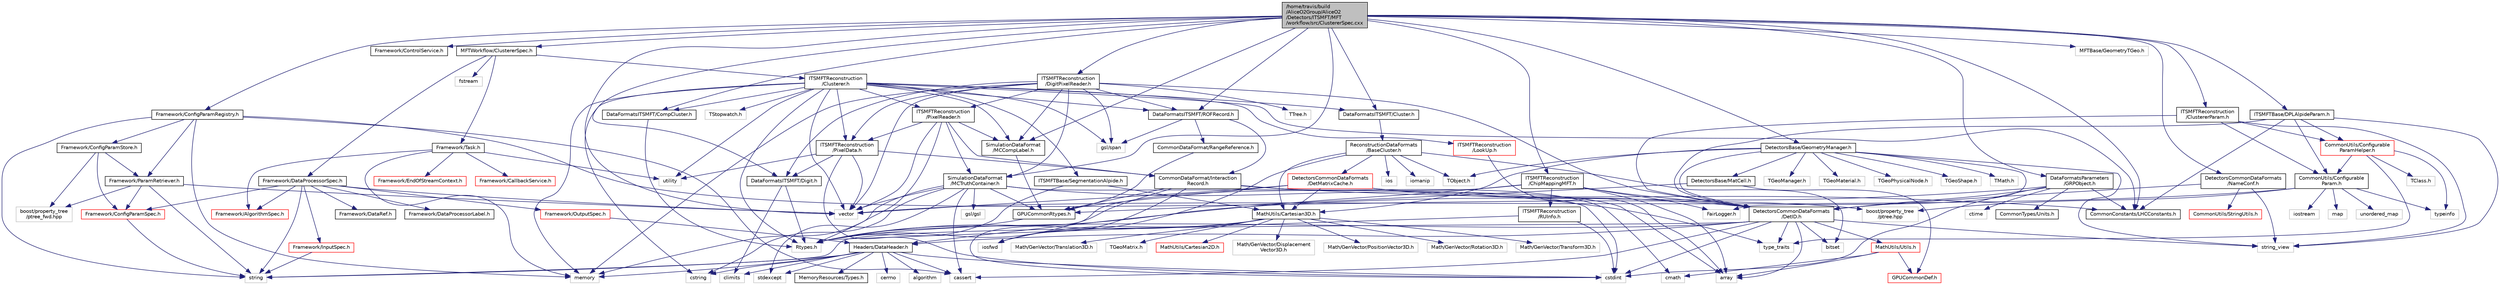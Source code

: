digraph "/home/travis/build/AliceO2Group/AliceO2/Detectors/ITSMFT/MFT/workflow/src/ClustererSpec.cxx"
{
 // INTERACTIVE_SVG=YES
  bgcolor="transparent";
  edge [fontname="Helvetica",fontsize="10",labelfontname="Helvetica",labelfontsize="10"];
  node [fontname="Helvetica",fontsize="10",shape=record];
  Node0 [label="/home/travis/build\l/AliceO2Group/AliceO2\l/Detectors/ITSMFT/MFT\l/workflow/src/ClustererSpec.cxx",height=0.2,width=0.4,color="black", fillcolor="grey75", style="filled", fontcolor="black"];
  Node0 -> Node1 [color="midnightblue",fontsize="10",style="solid",fontname="Helvetica"];
  Node1 [label="vector",height=0.2,width=0.4,color="grey75"];
  Node0 -> Node2 [color="midnightblue",fontsize="10",style="solid",fontname="Helvetica"];
  Node2 [label="Framework/ControlService.h",height=0.2,width=0.4,color="black",URL="$d2/d43/ControlService_8h.html"];
  Node0 -> Node3 [color="midnightblue",fontsize="10",style="solid",fontname="Helvetica"];
  Node3 [label="Framework/ConfigParamRegistry.h",height=0.2,width=0.4,color="black",URL="$de/dc6/ConfigParamRegistry_8h.html"];
  Node3 -> Node4 [color="midnightblue",fontsize="10",style="solid",fontname="Helvetica"];
  Node4 [label="Framework/ParamRetriever.h",height=0.2,width=0.4,color="black",URL="$df/d72/ParamRetriever_8h.html"];
  Node4 -> Node5 [color="midnightblue",fontsize="10",style="solid",fontname="Helvetica"];
  Node5 [label="Framework/ConfigParamSpec.h",height=0.2,width=0.4,color="red",URL="$d0/d1c/ConfigParamSpec_8h.html"];
  Node5 -> Node15 [color="midnightblue",fontsize="10",style="solid",fontname="Helvetica"];
  Node15 [label="string",height=0.2,width=0.4,color="grey75"];
  Node4 -> Node16 [color="midnightblue",fontsize="10",style="solid",fontname="Helvetica"];
  Node16 [label="boost/property_tree\l/ptree_fwd.hpp",height=0.2,width=0.4,color="grey75"];
  Node4 -> Node15 [color="midnightblue",fontsize="10",style="solid",fontname="Helvetica"];
  Node4 -> Node1 [color="midnightblue",fontsize="10",style="solid",fontname="Helvetica"];
  Node3 -> Node17 [color="midnightblue",fontsize="10",style="solid",fontname="Helvetica"];
  Node17 [label="Framework/ConfigParamStore.h",height=0.2,width=0.4,color="black",URL="$dd/daf/ConfigParamStore_8h.html"];
  Node17 -> Node4 [color="midnightblue",fontsize="10",style="solid",fontname="Helvetica"];
  Node17 -> Node5 [color="midnightblue",fontsize="10",style="solid",fontname="Helvetica"];
  Node17 -> Node16 [color="midnightblue",fontsize="10",style="solid",fontname="Helvetica"];
  Node3 -> Node18 [color="midnightblue",fontsize="10",style="solid",fontname="Helvetica"];
  Node18 [label="boost/property_tree\l/ptree.hpp",height=0.2,width=0.4,color="grey75"];
  Node3 -> Node19 [color="midnightblue",fontsize="10",style="solid",fontname="Helvetica"];
  Node19 [label="memory",height=0.2,width=0.4,color="grey75"];
  Node3 -> Node15 [color="midnightblue",fontsize="10",style="solid",fontname="Helvetica"];
  Node3 -> Node20 [color="midnightblue",fontsize="10",style="solid",fontname="Helvetica"];
  Node20 [label="cassert",height=0.2,width=0.4,color="grey75"];
  Node0 -> Node21 [color="midnightblue",fontsize="10",style="solid",fontname="Helvetica"];
  Node21 [label="MFTWorkflow/ClustererSpec.h",height=0.2,width=0.4,color="black",URL="$d4/d5e/ITSMFT_2MFT_2workflow_2include_2MFTWorkflow_2ClustererSpec_8h.html"];
  Node21 -> Node22 [color="midnightblue",fontsize="10",style="solid",fontname="Helvetica"];
  Node22 [label="fstream",height=0.2,width=0.4,color="grey75"];
  Node21 -> Node23 [color="midnightblue",fontsize="10",style="solid",fontname="Helvetica"];
  Node23 [label="Framework/DataProcessorSpec.h",height=0.2,width=0.4,color="black",URL="$d0/df4/DataProcessorSpec_8h.html"];
  Node23 -> Node24 [color="midnightblue",fontsize="10",style="solid",fontname="Helvetica"];
  Node24 [label="Framework/AlgorithmSpec.h",height=0.2,width=0.4,color="red",URL="$d0/d14/AlgorithmSpec_8h.html"];
  Node23 -> Node5 [color="midnightblue",fontsize="10",style="solid",fontname="Helvetica"];
  Node23 -> Node125 [color="midnightblue",fontsize="10",style="solid",fontname="Helvetica"];
  Node125 [label="Framework/DataProcessorLabel.h",height=0.2,width=0.4,color="black",URL="$d1/df2/DataProcessorLabel_8h.html"];
  Node23 -> Node27 [color="midnightblue",fontsize="10",style="solid",fontname="Helvetica"];
  Node27 [label="Framework/DataRef.h",height=0.2,width=0.4,color="black",URL="$d5/dfb/DataRef_8h.html"];
  Node23 -> Node70 [color="midnightblue",fontsize="10",style="solid",fontname="Helvetica"];
  Node70 [label="Framework/InputSpec.h",height=0.2,width=0.4,color="red",URL="$d5/d3f/InputSpec_8h.html"];
  Node70 -> Node15 [color="midnightblue",fontsize="10",style="solid",fontname="Helvetica"];
  Node23 -> Node62 [color="midnightblue",fontsize="10",style="solid",fontname="Helvetica"];
  Node62 [label="Framework/OutputSpec.h",height=0.2,width=0.4,color="red",URL="$db/d2d/OutputSpec_8h.html"];
  Node62 -> Node63 [color="midnightblue",fontsize="10",style="solid",fontname="Helvetica"];
  Node63 [label="Headers/DataHeader.h",height=0.2,width=0.4,color="black",URL="$dc/dcd/DataHeader_8h.html"];
  Node63 -> Node9 [color="midnightblue",fontsize="10",style="solid",fontname="Helvetica"];
  Node9 [label="cstdint",height=0.2,width=0.4,color="grey75"];
  Node63 -> Node19 [color="midnightblue",fontsize="10",style="solid",fontname="Helvetica"];
  Node63 -> Node20 [color="midnightblue",fontsize="10",style="solid",fontname="Helvetica"];
  Node63 -> Node8 [color="midnightblue",fontsize="10",style="solid",fontname="Helvetica"];
  Node8 [label="cstring",height=0.2,width=0.4,color="grey75"];
  Node63 -> Node64 [color="midnightblue",fontsize="10",style="solid",fontname="Helvetica"];
  Node64 [label="algorithm",height=0.2,width=0.4,color="grey75"];
  Node63 -> Node11 [color="midnightblue",fontsize="10",style="solid",fontname="Helvetica"];
  Node11 [label="stdexcept",height=0.2,width=0.4,color="grey75"];
  Node63 -> Node15 [color="midnightblue",fontsize="10",style="solid",fontname="Helvetica"];
  Node63 -> Node65 [color="midnightblue",fontsize="10",style="solid",fontname="Helvetica"];
  Node65 [label="climits",height=0.2,width=0.4,color="grey75"];
  Node63 -> Node39 [color="midnightblue",fontsize="10",style="solid",fontname="Helvetica"];
  Node39 [label="MemoryResources/Types.h",height=0.2,width=0.4,color="black",URL="$d7/df8/Types_8h.html"];
  Node63 -> Node66 [color="midnightblue",fontsize="10",style="solid",fontname="Helvetica"];
  Node66 [label="cerrno",height=0.2,width=0.4,color="grey75"];
  Node23 -> Node15 [color="midnightblue",fontsize="10",style="solid",fontname="Helvetica"];
  Node23 -> Node1 [color="midnightblue",fontsize="10",style="solid",fontname="Helvetica"];
  Node21 -> Node126 [color="midnightblue",fontsize="10",style="solid",fontname="Helvetica"];
  Node126 [label="Framework/Task.h",height=0.2,width=0.4,color="black",URL="$df/d4f/Task_8h.html"];
  Node126 -> Node24 [color="midnightblue",fontsize="10",style="solid",fontname="Helvetica"];
  Node126 -> Node127 [color="midnightblue",fontsize="10",style="solid",fontname="Helvetica"];
  Node127 [label="Framework/CallbackService.h",height=0.2,width=0.4,color="red",URL="$d9/d7f/CallbackService_8h.html"];
  Node126 -> Node130 [color="midnightblue",fontsize="10",style="solid",fontname="Helvetica"];
  Node130 [label="Framework/EndOfStreamContext.h",height=0.2,width=0.4,color="red",URL="$d0/d77/EndOfStreamContext_8h.html"];
  Node126 -> Node48 [color="midnightblue",fontsize="10",style="solid",fontname="Helvetica"];
  Node48 [label="utility",height=0.2,width=0.4,color="grey75"];
  Node126 -> Node19 [color="midnightblue",fontsize="10",style="solid",fontname="Helvetica"];
  Node21 -> Node131 [color="midnightblue",fontsize="10",style="solid",fontname="Helvetica"];
  Node131 [label="ITSMFTReconstruction\l/Clusterer.h",height=0.2,width=0.4,color="black",URL="$d6/d04/ITSMFT_2common_2reconstruction_2include_2ITSMFTReconstruction_2Clusterer_8h.html"];
  Node131 -> Node48 [color="midnightblue",fontsize="10",style="solid",fontname="Helvetica"];
  Node131 -> Node1 [color="midnightblue",fontsize="10",style="solid",fontname="Helvetica"];
  Node131 -> Node8 [color="midnightblue",fontsize="10",style="solid",fontname="Helvetica"];
  Node131 -> Node19 [color="midnightblue",fontsize="10",style="solid",fontname="Helvetica"];
  Node131 -> Node37 [color="midnightblue",fontsize="10",style="solid",fontname="Helvetica"];
  Node37 [label="gsl/span",height=0.2,width=0.4,color="grey75"];
  Node131 -> Node132 [color="midnightblue",fontsize="10",style="solid",fontname="Helvetica"];
  Node132 [label="ITSMFTBase/SegmentationAlpide.h",height=0.2,width=0.4,color="black",URL="$d3/dba/SegmentationAlpide_8h.html",tooltip="Definition of the SegmentationAlpide class. "];
  Node132 -> Node133 [color="midnightblue",fontsize="10",style="solid",fontname="Helvetica"];
  Node133 [label="Rtypes.h",height=0.2,width=0.4,color="grey75"];
  Node132 -> Node134 [color="midnightblue",fontsize="10",style="solid",fontname="Helvetica"];
  Node134 [label="MathUtils/Cartesian3D.h",height=0.2,width=0.4,color="black",URL="$dd/d76/Cartesian3D_8h.html"];
  Node134 -> Node135 [color="midnightblue",fontsize="10",style="solid",fontname="Helvetica"];
  Node135 [label="Math/GenVector/Displacement\lVector3D.h",height=0.2,width=0.4,color="grey75"];
  Node134 -> Node136 [color="midnightblue",fontsize="10",style="solid",fontname="Helvetica"];
  Node136 [label="Math/GenVector/PositionVector3D.h",height=0.2,width=0.4,color="grey75"];
  Node134 -> Node137 [color="midnightblue",fontsize="10",style="solid",fontname="Helvetica"];
  Node137 [label="Math/GenVector/Rotation3D.h",height=0.2,width=0.4,color="grey75"];
  Node134 -> Node138 [color="midnightblue",fontsize="10",style="solid",fontname="Helvetica"];
  Node138 [label="Math/GenVector/Transform3D.h",height=0.2,width=0.4,color="grey75"];
  Node134 -> Node139 [color="midnightblue",fontsize="10",style="solid",fontname="Helvetica"];
  Node139 [label="Math/GenVector/Translation3D.h",height=0.2,width=0.4,color="grey75"];
  Node134 -> Node133 [color="midnightblue",fontsize="10",style="solid",fontname="Helvetica"];
  Node134 -> Node140 [color="midnightblue",fontsize="10",style="solid",fontname="Helvetica"];
  Node140 [label="TGeoMatrix.h",height=0.2,width=0.4,color="grey75"];
  Node134 -> Node12 [color="midnightblue",fontsize="10",style="solid",fontname="Helvetica"];
  Node12 [label="iosfwd",height=0.2,width=0.4,color="grey75"];
  Node134 -> Node141 [color="midnightblue",fontsize="10",style="solid",fontname="Helvetica"];
  Node141 [label="MathUtils/Cartesian2D.h",height=0.2,width=0.4,color="red",URL="$d2/dd0/Cartesian2D_8h.html"];
  Node131 -> Node144 [color="midnightblue",fontsize="10",style="solid",fontname="Helvetica"];
  Node144 [label="DataFormatsITSMFT/Cluster.h",height=0.2,width=0.4,color="black",URL="$d1/d62/DataFormats_2Detectors_2ITSMFT_2common_2include_2DataFormatsITSMFT_2Cluster_8h.html"];
  Node144 -> Node145 [color="midnightblue",fontsize="10",style="solid",fontname="Helvetica"];
  Node145 [label="ReconstructionDataFormats\l/BaseCluster.h",height=0.2,width=0.4,color="black",URL="$d4/de2/BaseCluster_8h.html"];
  Node145 -> Node146 [color="midnightblue",fontsize="10",style="solid",fontname="Helvetica"];
  Node146 [label="TObject.h",height=0.2,width=0.4,color="grey75"];
  Node145 -> Node147 [color="midnightblue",fontsize="10",style="solid",fontname="Helvetica"];
  Node147 [label="bitset",height=0.2,width=0.4,color="grey75"];
  Node145 -> Node148 [color="midnightblue",fontsize="10",style="solid",fontname="Helvetica"];
  Node148 [label="iomanip",height=0.2,width=0.4,color="grey75"];
  Node145 -> Node149 [color="midnightblue",fontsize="10",style="solid",fontname="Helvetica"];
  Node149 [label="ios",height=0.2,width=0.4,color="grey75"];
  Node145 -> Node12 [color="midnightblue",fontsize="10",style="solid",fontname="Helvetica"];
  Node145 -> Node150 [color="midnightblue",fontsize="10",style="solid",fontname="Helvetica"];
  Node150 [label="DetectorsCommonDataFormats\l/DetMatrixCache.h",height=0.2,width=0.4,color="red",URL="$d4/d20/DetMatrixCache_8h.html"];
  Node150 -> Node153 [color="midnightblue",fontsize="10",style="solid",fontname="Helvetica"];
  Node153 [label="GPUCommonRtypes.h",height=0.2,width=0.4,color="black",URL="$d2/d45/GPUCommonRtypes_8h.html"];
  Node153 -> Node133 [color="midnightblue",fontsize="10",style="solid",fontname="Helvetica"];
  Node150 -> Node49 [color="midnightblue",fontsize="10",style="solid",fontname="Helvetica"];
  Node49 [label="array",height=0.2,width=0.4,color="grey75"];
  Node150 -> Node1 [color="midnightblue",fontsize="10",style="solid",fontname="Helvetica"];
  Node150 -> Node154 [color="midnightblue",fontsize="10",style="solid",fontname="Helvetica"];
  Node154 [label="DetectorsCommonDataFormats\l/DetID.h",height=0.2,width=0.4,color="black",URL="$d6/d31/DetID_8h.html"];
  Node154 -> Node133 [color="midnightblue",fontsize="10",style="solid",fontname="Helvetica"];
  Node154 -> Node49 [color="midnightblue",fontsize="10",style="solid",fontname="Helvetica"];
  Node154 -> Node147 [color="midnightblue",fontsize="10",style="solid",fontname="Helvetica"];
  Node154 -> Node20 [color="midnightblue",fontsize="10",style="solid",fontname="Helvetica"];
  Node154 -> Node9 [color="midnightblue",fontsize="10",style="solid",fontname="Helvetica"];
  Node154 -> Node14 [color="midnightblue",fontsize="10",style="solid",fontname="Helvetica"];
  Node14 [label="string_view",height=0.2,width=0.4,color="grey75"];
  Node154 -> Node15 [color="midnightblue",fontsize="10",style="solid",fontname="Helvetica"];
  Node154 -> Node7 [color="midnightblue",fontsize="10",style="solid",fontname="Helvetica"];
  Node7 [label="type_traits",height=0.2,width=0.4,color="grey75"];
  Node154 -> Node155 [color="midnightblue",fontsize="10",style="solid",fontname="Helvetica"];
  Node155 [label="MathUtils/Utils.h",height=0.2,width=0.4,color="red",URL="$d9/d52/Common_2MathUtils_2include_2MathUtils_2Utils_8h.html"];
  Node155 -> Node49 [color="midnightblue",fontsize="10",style="solid",fontname="Helvetica"];
  Node155 -> Node156 [color="midnightblue",fontsize="10",style="solid",fontname="Helvetica"];
  Node156 [label="cmath",height=0.2,width=0.4,color="grey75"];
  Node155 -> Node157 [color="midnightblue",fontsize="10",style="solid",fontname="Helvetica"];
  Node157 [label="GPUCommonDef.h",height=0.2,width=0.4,color="red",URL="$df/d21/GPUCommonDef_8h.html"];
  Node154 -> Node63 [color="midnightblue",fontsize="10",style="solid",fontname="Helvetica"];
  Node150 -> Node134 [color="midnightblue",fontsize="10",style="solid",fontname="Helvetica"];
  Node145 -> Node134 [color="midnightblue",fontsize="10",style="solid",fontname="Helvetica"];
  Node131 -> Node162 [color="midnightblue",fontsize="10",style="solid",fontname="Helvetica"];
  Node162 [label="DataFormatsITSMFT/CompCluster.h",height=0.2,width=0.4,color="black",URL="$df/de4/CompCluster_8h.html",tooltip="Definition of the ITSMFT compact cluster. "];
  Node162 -> Node133 [color="midnightblue",fontsize="10",style="solid",fontname="Helvetica"];
  Node131 -> Node163 [color="midnightblue",fontsize="10",style="solid",fontname="Helvetica"];
  Node163 [label="DataFormatsITSMFT/ROFRecord.h",height=0.2,width=0.4,color="black",URL="$d0/dc6/ITSMFT_2common_2include_2DataFormatsITSMFT_2ROFRecord_8h.html"];
  Node163 -> Node164 [color="midnightblue",fontsize="10",style="solid",fontname="Helvetica"];
  Node164 [label="CommonDataFormat/RangeReference.h",height=0.2,width=0.4,color="black",URL="$de/d64/RangeReference_8h.html",tooltip="Class to refer to the 1st entry and N elements of some group in the continuous container. "];
  Node164 -> Node153 [color="midnightblue",fontsize="10",style="solid",fontname="Helvetica"];
  Node163 -> Node165 [color="midnightblue",fontsize="10",style="solid",fontname="Helvetica"];
  Node165 [label="CommonDataFormat/Interaction\lRecord.h",height=0.2,width=0.4,color="black",URL="$d9/d80/InteractionRecord_8h.html"];
  Node165 -> Node153 [color="midnightblue",fontsize="10",style="solid",fontname="Helvetica"];
  Node165 -> Node12 [color="midnightblue",fontsize="10",style="solid",fontname="Helvetica"];
  Node165 -> Node156 [color="midnightblue",fontsize="10",style="solid",fontname="Helvetica"];
  Node165 -> Node9 [color="midnightblue",fontsize="10",style="solid",fontname="Helvetica"];
  Node165 -> Node166 [color="midnightblue",fontsize="10",style="solid",fontname="Helvetica"];
  Node166 [label="CommonConstants/LHCConstants.h",height=0.2,width=0.4,color="black",URL="$d4/dc6/LHCConstants_8h.html",tooltip="Header to collect LHC related constants. "];
  Node163 -> Node37 [color="midnightblue",fontsize="10",style="solid",fontname="Helvetica"];
  Node131 -> Node167 [color="midnightblue",fontsize="10",style="solid",fontname="Helvetica"];
  Node167 [label="ITSMFTReconstruction\l/PixelReader.h",height=0.2,width=0.4,color="black",URL="$df/d2e/PixelReader_8h.html",tooltip="Abstract class for Alpide data reader class. "];
  Node167 -> Node133 [color="midnightblue",fontsize="10",style="solid",fontname="Helvetica"];
  Node167 -> Node168 [color="midnightblue",fontsize="10",style="solid",fontname="Helvetica"];
  Node168 [label="ITSMFTReconstruction\l/PixelData.h",height=0.2,width=0.4,color="black",URL="$da/d8d/PixelData_8h.html",tooltip="Transient data classes for single pixel and set of pixels from current chip. "];
  Node168 -> Node169 [color="midnightblue",fontsize="10",style="solid",fontname="Helvetica"];
  Node169 [label="DataFormatsITSMFT/Digit.h",height=0.2,width=0.4,color="black",URL="$d3/d1e/DataFormats_2Detectors_2ITSMFT_2common_2include_2DataFormatsITSMFT_2Digit_8h.html"];
  Node169 -> Node133 [color="midnightblue",fontsize="10",style="solid",fontname="Helvetica"];
  Node169 -> Node65 [color="midnightblue",fontsize="10",style="solid",fontname="Helvetica"];
  Node168 -> Node165 [color="midnightblue",fontsize="10",style="solid",fontname="Helvetica"];
  Node168 -> Node1 [color="midnightblue",fontsize="10",style="solid",fontname="Helvetica"];
  Node168 -> Node48 [color="midnightblue",fontsize="10",style="solid",fontname="Helvetica"];
  Node168 -> Node9 [color="midnightblue",fontsize="10",style="solid",fontname="Helvetica"];
  Node167 -> Node170 [color="midnightblue",fontsize="10",style="solid",fontname="Helvetica"];
  Node170 [label="SimulationDataFormat\l/MCCompLabel.h",height=0.2,width=0.4,color="black",URL="$d7/dcd/MCCompLabel_8h.html"];
  Node170 -> Node153 [color="midnightblue",fontsize="10",style="solid",fontname="Helvetica"];
  Node167 -> Node171 [color="midnightblue",fontsize="10",style="solid",fontname="Helvetica"];
  Node171 [label="SimulationDataFormat\l/MCTruthContainer.h",height=0.2,width=0.4,color="black",URL="$db/d14/MCTruthContainer_8h.html",tooltip="Definition of a container to keep Monte Carlo truth external to simulation objects. "];
  Node171 -> Node153 [color="midnightblue",fontsize="10",style="solid",fontname="Helvetica"];
  Node171 -> Node9 [color="midnightblue",fontsize="10",style="solid",fontname="Helvetica"];
  Node171 -> Node20 [color="midnightblue",fontsize="10",style="solid",fontname="Helvetica"];
  Node171 -> Node11 [color="midnightblue",fontsize="10",style="solid",fontname="Helvetica"];
  Node171 -> Node46 [color="midnightblue",fontsize="10",style="solid",fontname="Helvetica"];
  Node46 [label="gsl/gsl",height=0.2,width=0.4,color="grey75"];
  Node171 -> Node7 [color="midnightblue",fontsize="10",style="solid",fontname="Helvetica"];
  Node171 -> Node8 [color="midnightblue",fontsize="10",style="solid",fontname="Helvetica"];
  Node171 -> Node19 [color="midnightblue",fontsize="10",style="solid",fontname="Helvetica"];
  Node171 -> Node1 [color="midnightblue",fontsize="10",style="solid",fontname="Helvetica"];
  Node167 -> Node165 [color="midnightblue",fontsize="10",style="solid",fontname="Helvetica"];
  Node167 -> Node1 [color="midnightblue",fontsize="10",style="solid",fontname="Helvetica"];
  Node131 -> Node168 [color="midnightblue",fontsize="10",style="solid",fontname="Helvetica"];
  Node131 -> Node172 [color="midnightblue",fontsize="10",style="solid",fontname="Helvetica"];
  Node172 [label="ITSMFTReconstruction\l/LookUp.h",height=0.2,width=0.4,color="red",URL="$df/ddf/LookUp_8h.html",tooltip="Definition of the LookUp class. "];
  Node172 -> Node49 [color="midnightblue",fontsize="10",style="solid",fontname="Helvetica"];
  Node131 -> Node170 [color="midnightblue",fontsize="10",style="solid",fontname="Helvetica"];
  Node131 -> Node166 [color="midnightblue",fontsize="10",style="solid",fontname="Helvetica"];
  Node131 -> Node133 [color="midnightblue",fontsize="10",style="solid",fontname="Helvetica"];
  Node131 -> Node178 [color="midnightblue",fontsize="10",style="solid",fontname="Helvetica"];
  Node178 [label="TStopwatch.h",height=0.2,width=0.4,color="grey75"];
  Node0 -> Node169 [color="midnightblue",fontsize="10",style="solid",fontname="Helvetica"];
  Node0 -> Node179 [color="midnightblue",fontsize="10",style="solid",fontname="Helvetica"];
  Node179 [label="ITSMFTReconstruction\l/ChipMappingMFT.h",height=0.2,width=0.4,color="black",URL="$d0/d6b/ChipMappingMFT_8h.html"];
  Node179 -> Node133 [color="midnightblue",fontsize="10",style="solid",fontname="Helvetica"];
  Node179 -> Node49 [color="midnightblue",fontsize="10",style="solid",fontname="Helvetica"];
  Node179 -> Node180 [color="midnightblue",fontsize="10",style="solid",fontname="Helvetica"];
  Node180 [label="FairLogger.h",height=0.2,width=0.4,color="grey75"];
  Node179 -> Node63 [color="midnightblue",fontsize="10",style="solid",fontname="Helvetica"];
  Node179 -> Node181 [color="midnightblue",fontsize="10",style="solid",fontname="Helvetica"];
  Node181 [label="ITSMFTReconstruction\l/RUInfo.h",height=0.2,width=0.4,color="black",URL="$dc/dd8/RUInfo_8h.html"];
  Node181 -> Node133 [color="midnightblue",fontsize="10",style="solid",fontname="Helvetica"];
  Node181 -> Node9 [color="midnightblue",fontsize="10",style="solid",fontname="Helvetica"];
  Node179 -> Node154 [color="midnightblue",fontsize="10",style="solid",fontname="Helvetica"];
  Node0 -> Node162 [color="midnightblue",fontsize="10",style="solid",fontname="Helvetica"];
  Node0 -> Node144 [color="midnightblue",fontsize="10",style="solid",fontname="Helvetica"];
  Node0 -> Node170 [color="midnightblue",fontsize="10",style="solid",fontname="Helvetica"];
  Node0 -> Node171 [color="midnightblue",fontsize="10",style="solid",fontname="Helvetica"];
  Node0 -> Node163 [color="midnightblue",fontsize="10",style="solid",fontname="Helvetica"];
  Node0 -> Node182 [color="midnightblue",fontsize="10",style="solid",fontname="Helvetica"];
  Node182 [label="DataFormatsParameters\l/GRPObject.h",height=0.2,width=0.4,color="black",URL="$de/d28/GRPObject_8h.html",tooltip="Header of the General Run Parameters object. "];
  Node182 -> Node133 [color="midnightblue",fontsize="10",style="solid",fontname="Helvetica"];
  Node182 -> Node9 [color="midnightblue",fontsize="10",style="solid",fontname="Helvetica"];
  Node182 -> Node183 [color="midnightblue",fontsize="10",style="solid",fontname="Helvetica"];
  Node183 [label="ctime",height=0.2,width=0.4,color="grey75"];
  Node182 -> Node166 [color="midnightblue",fontsize="10",style="solid",fontname="Helvetica"];
  Node182 -> Node184 [color="midnightblue",fontsize="10",style="solid",fontname="Helvetica"];
  Node184 [label="CommonTypes/Units.h",height=0.2,width=0.4,color="black",URL="$da/d58/Units_8h.html",tooltip="Header to collect definitions for different units. "];
  Node182 -> Node154 [color="midnightblue",fontsize="10",style="solid",fontname="Helvetica"];
  Node0 -> Node185 [color="midnightblue",fontsize="10",style="solid",fontname="Helvetica"];
  Node185 [label="ITSMFTReconstruction\l/DigitPixelReader.h",height=0.2,width=0.4,color="black",URL="$d4/d75/DigitPixelReader_8h.html",tooltip="Definition of the Alpide pixel reader for MC digits processing. "];
  Node185 -> Node167 [color="midnightblue",fontsize="10",style="solid",fontname="Helvetica"];
  Node185 -> Node168 [color="midnightblue",fontsize="10",style="solid",fontname="Helvetica"];
  Node185 -> Node163 [color="midnightblue",fontsize="10",style="solid",fontname="Helvetica"];
  Node185 -> Node169 [color="midnightblue",fontsize="10",style="solid",fontname="Helvetica"];
  Node185 -> Node154 [color="midnightblue",fontsize="10",style="solid",fontname="Helvetica"];
  Node185 -> Node171 [color="midnightblue",fontsize="10",style="solid",fontname="Helvetica"];
  Node185 -> Node170 [color="midnightblue",fontsize="10",style="solid",fontname="Helvetica"];
  Node185 -> Node186 [color="midnightblue",fontsize="10",style="solid",fontname="Helvetica"];
  Node186 [label="TTree.h",height=0.2,width=0.4,color="grey75"];
  Node185 -> Node1 [color="midnightblue",fontsize="10",style="solid",fontname="Helvetica"];
  Node185 -> Node19 [color="midnightblue",fontsize="10",style="solid",fontname="Helvetica"];
  Node185 -> Node37 [color="midnightblue",fontsize="10",style="solid",fontname="Helvetica"];
  Node0 -> Node187 [color="midnightblue",fontsize="10",style="solid",fontname="Helvetica"];
  Node187 [label="DetectorsBase/GeometryManager.h",height=0.2,width=0.4,color="black",URL="$db/dcc/Detectors_2Base_2include_2DetectorsBase_2GeometryManager_8h.html"];
  Node187 -> Node188 [color="midnightblue",fontsize="10",style="solid",fontname="Helvetica"];
  Node188 [label="TGeoManager.h",height=0.2,width=0.4,color="grey75"];
  Node187 -> Node189 [color="midnightblue",fontsize="10",style="solid",fontname="Helvetica"];
  Node189 [label="TGeoMaterial.h",height=0.2,width=0.4,color="grey75"];
  Node187 -> Node190 [color="midnightblue",fontsize="10",style="solid",fontname="Helvetica"];
  Node190 [label="TGeoPhysicalNode.h",height=0.2,width=0.4,color="grey75"];
  Node187 -> Node191 [color="midnightblue",fontsize="10",style="solid",fontname="Helvetica"];
  Node191 [label="TGeoShape.h",height=0.2,width=0.4,color="grey75"];
  Node187 -> Node192 [color="midnightblue",fontsize="10",style="solid",fontname="Helvetica"];
  Node192 [label="TMath.h",height=0.2,width=0.4,color="grey75"];
  Node187 -> Node146 [color="midnightblue",fontsize="10",style="solid",fontname="Helvetica"];
  Node187 -> Node14 [color="midnightblue",fontsize="10",style="solid",fontname="Helvetica"];
  Node187 -> Node154 [color="midnightblue",fontsize="10",style="solid",fontname="Helvetica"];
  Node187 -> Node180 [color="midnightblue",fontsize="10",style="solid",fontname="Helvetica"];
  Node187 -> Node134 [color="midnightblue",fontsize="10",style="solid",fontname="Helvetica"];
  Node187 -> Node193 [color="midnightblue",fontsize="10",style="solid",fontname="Helvetica"];
  Node193 [label="DetectorsBase/MatCell.h",height=0.2,width=0.4,color="black",URL="$db/dba/MatCell_8h.html",tooltip="Declarations for material properties of the cell (voxel) "];
  Node193 -> Node157 [color="midnightblue",fontsize="10",style="solid",fontname="Helvetica"];
  Node193 -> Node153 [color="midnightblue",fontsize="10",style="solid",fontname="Helvetica"];
  Node0 -> Node194 [color="midnightblue",fontsize="10",style="solid",fontname="Helvetica"];
  Node194 [label="MFTBase/GeometryTGeo.h",height=0.2,width=0.4,color="grey75"];
  Node0 -> Node195 [color="midnightblue",fontsize="10",style="solid",fontname="Helvetica"];
  Node195 [label="ITSMFTBase/DPLAlpideParam.h",height=0.2,width=0.4,color="black",URL="$d4/d35/DPLAlpideParam_8h.html"];
  Node195 -> Node154 [color="midnightblue",fontsize="10",style="solid",fontname="Helvetica"];
  Node195 -> Node196 [color="midnightblue",fontsize="10",style="solid",fontname="Helvetica"];
  Node196 [label="CommonUtils/Configurable\lParam.h",height=0.2,width=0.4,color="black",URL="$db/d2c/ConfigurableParam_8h.html"];
  Node196 -> Node1 [color="midnightblue",fontsize="10",style="solid",fontname="Helvetica"];
  Node196 -> Node51 [color="midnightblue",fontsize="10",style="solid",fontname="Helvetica"];
  Node51 [label="map",height=0.2,width=0.4,color="grey75"];
  Node196 -> Node81 [color="midnightblue",fontsize="10",style="solid",fontname="Helvetica"];
  Node81 [label="unordered_map",height=0.2,width=0.4,color="grey75"];
  Node196 -> Node18 [color="midnightblue",fontsize="10",style="solid",fontname="Helvetica"];
  Node196 -> Node105 [color="midnightblue",fontsize="10",style="solid",fontname="Helvetica"];
  Node105 [label="typeinfo",height=0.2,width=0.4,color="grey75"];
  Node196 -> Node152 [color="midnightblue",fontsize="10",style="solid",fontname="Helvetica"];
  Node152 [label="iostream",height=0.2,width=0.4,color="grey75"];
  Node195 -> Node197 [color="midnightblue",fontsize="10",style="solid",fontname="Helvetica"];
  Node197 [label="CommonUtils/Configurable\lParamHelper.h",height=0.2,width=0.4,color="red",URL="$da/d6b/ConfigurableParamHelper_8h.html"];
  Node197 -> Node196 [color="midnightblue",fontsize="10",style="solid",fontname="Helvetica"];
  Node197 -> Node40 [color="midnightblue",fontsize="10",style="solid",fontname="Helvetica"];
  Node40 [label="TClass.h",height=0.2,width=0.4,color="grey75"];
  Node197 -> Node7 [color="midnightblue",fontsize="10",style="solid",fontname="Helvetica"];
  Node197 -> Node105 [color="midnightblue",fontsize="10",style="solid",fontname="Helvetica"];
  Node195 -> Node166 [color="midnightblue",fontsize="10",style="solid",fontname="Helvetica"];
  Node195 -> Node14 [color="midnightblue",fontsize="10",style="solid",fontname="Helvetica"];
  Node0 -> Node166 [color="midnightblue",fontsize="10",style="solid",fontname="Helvetica"];
  Node0 -> Node199 [color="midnightblue",fontsize="10",style="solid",fontname="Helvetica"];
  Node199 [label="DetectorsCommonDataFormats\l/NameConf.h",height=0.2,width=0.4,color="black",URL="$d7/d61/NameConf_8h.html",tooltip="Definition of the Names Generator class. "];
  Node199 -> Node154 [color="midnightblue",fontsize="10",style="solid",fontname="Helvetica"];
  Node199 -> Node200 [color="midnightblue",fontsize="10",style="solid",fontname="Helvetica"];
  Node200 [label="CommonUtils/StringUtils.h",height=0.2,width=0.4,color="red",URL="$d4/d8f/StringUtils_8h.html"];
  Node199 -> Node14 [color="midnightblue",fontsize="10",style="solid",fontname="Helvetica"];
  Node0 -> Node201 [color="midnightblue",fontsize="10",style="solid",fontname="Helvetica"];
  Node201 [label="ITSMFTReconstruction\l/ClustererParam.h",height=0.2,width=0.4,color="black",URL="$da/d0b/ClustererParam_8h.html",tooltip="Definition of the ITS/MFT clusterer settings. "];
  Node201 -> Node154 [color="midnightblue",fontsize="10",style="solid",fontname="Helvetica"];
  Node201 -> Node196 [color="midnightblue",fontsize="10",style="solid",fontname="Helvetica"];
  Node201 -> Node197 [color="midnightblue",fontsize="10",style="solid",fontname="Helvetica"];
  Node201 -> Node14 [color="midnightblue",fontsize="10",style="solid",fontname="Helvetica"];
}
